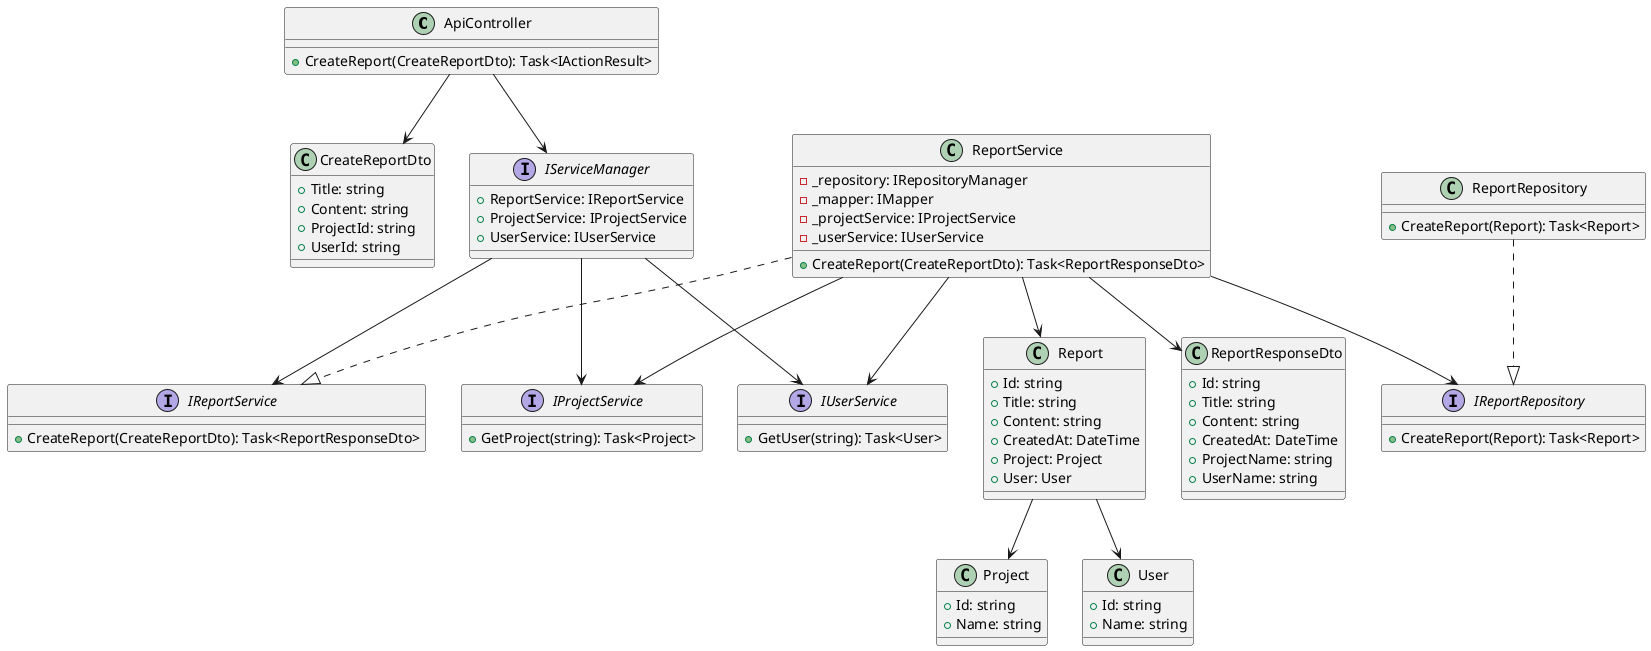 @startuml
class ApiController {
  +CreateReport(CreateReportDto): Task<IActionResult>
}

class CreateReportDto {
  +Title: string
  +Content: string
  +ProjectId: string
  +UserId: string
}

interface IServiceManager {
  +ReportService: IReportService
  +ProjectService: IProjectService
  +UserService: IUserService
}

interface IReportService {
  +CreateReport(CreateReportDto): Task<ReportResponseDto>
}

class ReportService {
  -_repository: IRepositoryManager
  -_mapper: IMapper
  -_projectService: IProjectService
  -_userService: IUserService
  +CreateReport(CreateReportDto): Task<ReportResponseDto>
}

interface IReportRepository {
  +CreateReport(Report): Task<Report>
}

class ReportRepository {
  +CreateReport(Report): Task<Report>
}

interface IProjectService {
  +GetProject(string): Task<Project>
}

interface IUserService {
  +GetUser(string): Task<User>
}

class Report {
  +Id: string
  +Title: string
  +Content: string
  +CreatedAt: DateTime
  +Project: Project
  +User: User
}

class Project {
  +Id: string
  +Name: string
}

class User {
  +Id: string
  +Name: string
}

class ReportResponseDto {
  +Id: string
  +Title: string
  +Content: string
  +CreatedAt: DateTime
  +ProjectName: string
  +UserName: string
}

ApiController --> IServiceManager
IServiceManager --> IReportService
IServiceManager --> IProjectService
IServiceManager --> IUserService
ReportService ..|> IReportService
ReportService --> IReportRepository
ReportService --> IProjectService
ReportService --> IUserService
ReportRepository ..|> IReportRepository
ApiController --> CreateReportDto
ReportService --> Report
Report --> Project
Report --> User
ReportService --> ReportResponseDto
@enduml